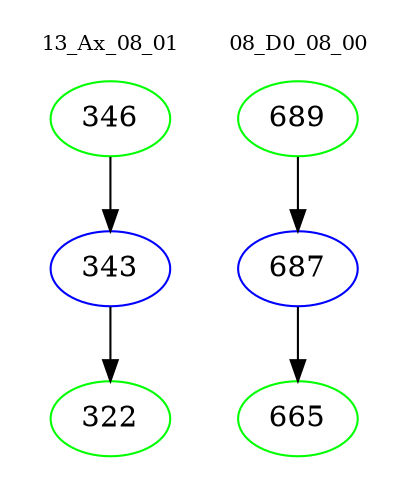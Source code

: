 digraph{
subgraph cluster_0 {
color = white
label = "13_Ax_08_01";
fontsize=10;
T0_346 [label="346", color="green"]
T0_346 -> T0_343 [color="black"]
T0_343 [label="343", color="blue"]
T0_343 -> T0_322 [color="black"]
T0_322 [label="322", color="green"]
}
subgraph cluster_1 {
color = white
label = "08_D0_08_00";
fontsize=10;
T1_689 [label="689", color="green"]
T1_689 -> T1_687 [color="black"]
T1_687 [label="687", color="blue"]
T1_687 -> T1_665 [color="black"]
T1_665 [label="665", color="green"]
}
}
